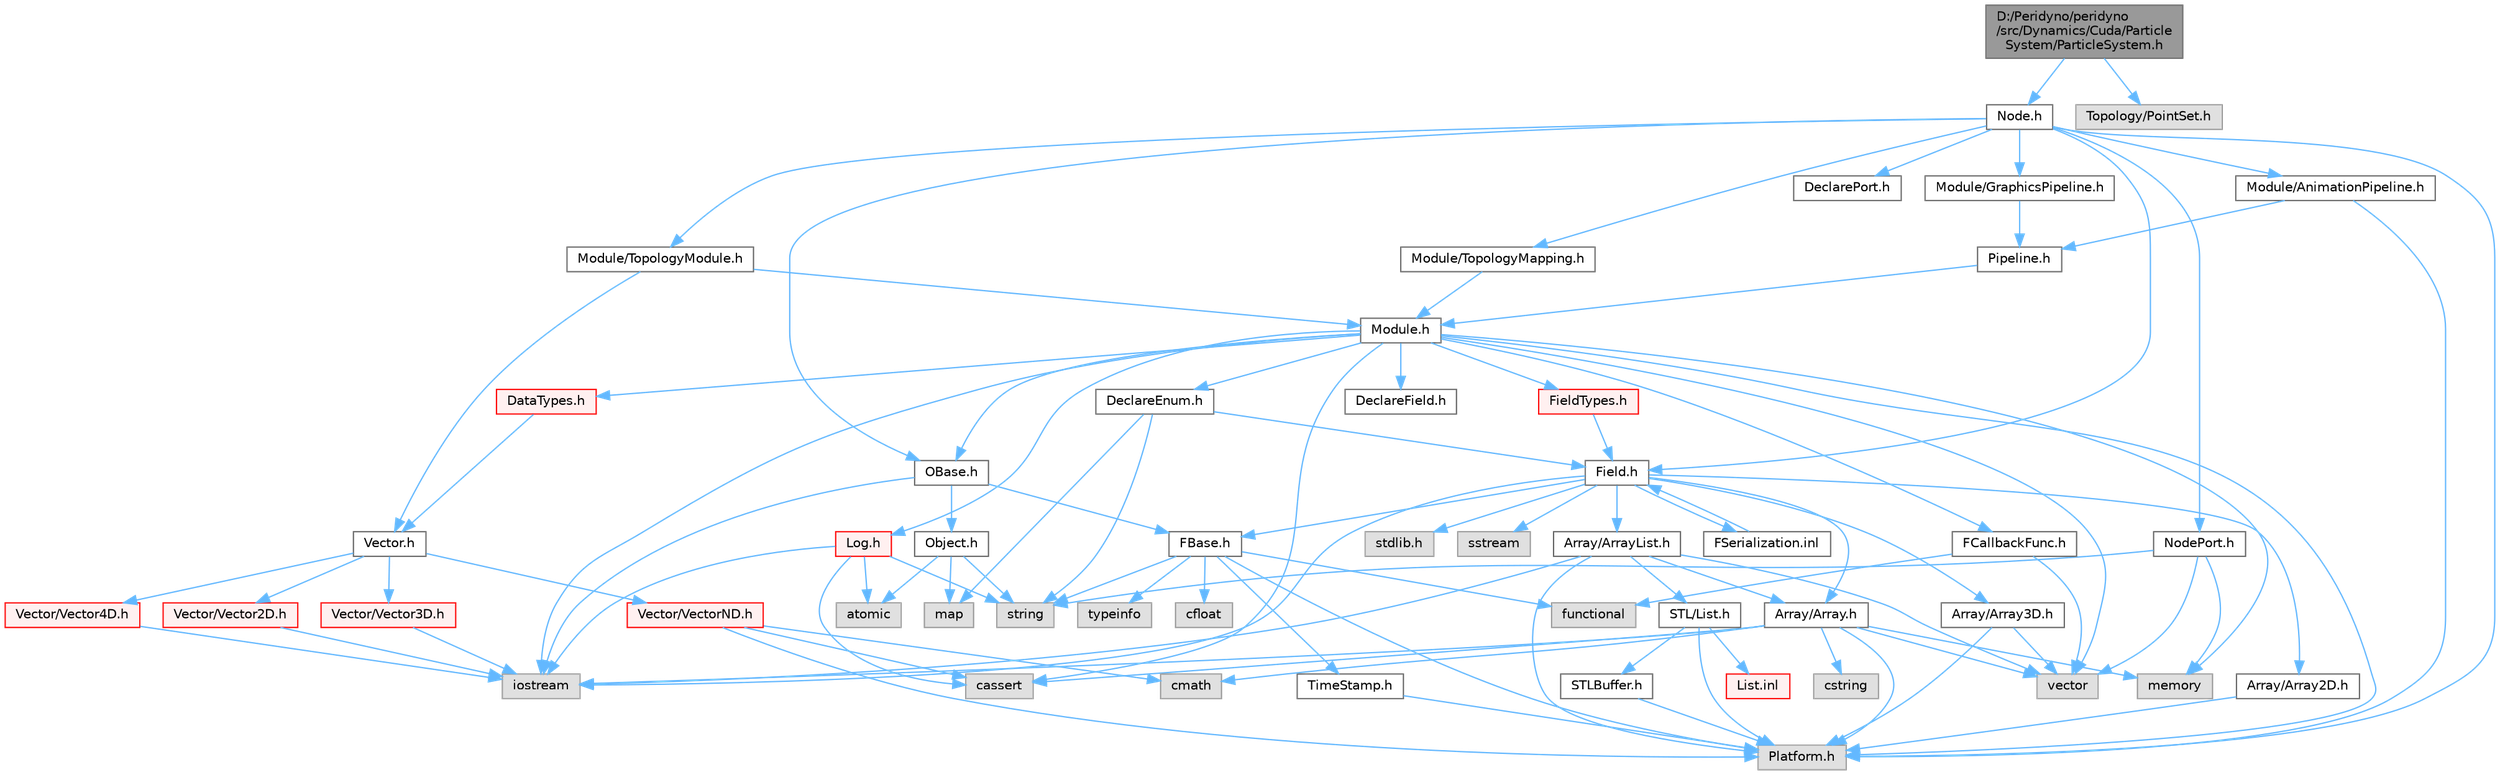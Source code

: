 digraph "D:/Peridyno/peridyno/src/Dynamics/Cuda/ParticleSystem/ParticleSystem.h"
{
 // LATEX_PDF_SIZE
  bgcolor="transparent";
  edge [fontname=Helvetica,fontsize=10,labelfontname=Helvetica,labelfontsize=10];
  node [fontname=Helvetica,fontsize=10,shape=box,height=0.2,width=0.4];
  Node1 [id="Node000001",label="D:/Peridyno/peridyno\l/src/Dynamics/Cuda/Particle\lSystem/ParticleSystem.h",height=0.2,width=0.4,color="gray40", fillcolor="grey60", style="filled", fontcolor="black",tooltip=" "];
  Node1 -> Node2 [id="edge1_Node000001_Node000002",color="steelblue1",style="solid",tooltip=" "];
  Node2 [id="Node000002",label="Node.h",height=0.2,width=0.4,color="grey40", fillcolor="white", style="filled",URL="$_node_8h.html",tooltip=" "];
  Node2 -> Node3 [id="edge2_Node000002_Node000003",color="steelblue1",style="solid",tooltip=" "];
  Node3 [id="Node000003",label="OBase.h",height=0.2,width=0.4,color="grey40", fillcolor="white", style="filled",URL="$_o_base_8h.html",tooltip=" "];
  Node3 -> Node4 [id="edge3_Node000003_Node000004",color="steelblue1",style="solid",tooltip=" "];
  Node4 [id="Node000004",label="iostream",height=0.2,width=0.4,color="grey60", fillcolor="#E0E0E0", style="filled",tooltip=" "];
  Node3 -> Node5 [id="edge4_Node000003_Node000005",color="steelblue1",style="solid",tooltip=" "];
  Node5 [id="Node000005",label="FBase.h",height=0.2,width=0.4,color="grey40", fillcolor="white", style="filled",URL="$_f_base_8h.html",tooltip=" "];
  Node5 -> Node6 [id="edge5_Node000005_Node000006",color="steelblue1",style="solid",tooltip=" "];
  Node6 [id="Node000006",label="Platform.h",height=0.2,width=0.4,color="grey60", fillcolor="#E0E0E0", style="filled",tooltip=" "];
  Node5 -> Node7 [id="edge6_Node000005_Node000007",color="steelblue1",style="solid",tooltip=" "];
  Node7 [id="Node000007",label="TimeStamp.h",height=0.2,width=0.4,color="grey40", fillcolor="white", style="filled",URL="$_time_stamp_8h.html",tooltip=" "];
  Node7 -> Node6 [id="edge7_Node000007_Node000006",color="steelblue1",style="solid",tooltip=" "];
  Node5 -> Node8 [id="edge8_Node000005_Node000008",color="steelblue1",style="solid",tooltip=" "];
  Node8 [id="Node000008",label="typeinfo",height=0.2,width=0.4,color="grey60", fillcolor="#E0E0E0", style="filled",tooltip=" "];
  Node5 -> Node9 [id="edge9_Node000005_Node000009",color="steelblue1",style="solid",tooltip=" "];
  Node9 [id="Node000009",label="string",height=0.2,width=0.4,color="grey60", fillcolor="#E0E0E0", style="filled",tooltip=" "];
  Node5 -> Node10 [id="edge10_Node000005_Node000010",color="steelblue1",style="solid",tooltip=" "];
  Node10 [id="Node000010",label="functional",height=0.2,width=0.4,color="grey60", fillcolor="#E0E0E0", style="filled",tooltip=" "];
  Node5 -> Node11 [id="edge11_Node000005_Node000011",color="steelblue1",style="solid",tooltip=" "];
  Node11 [id="Node000011",label="cfloat",height=0.2,width=0.4,color="grey60", fillcolor="#E0E0E0", style="filled",tooltip=" "];
  Node3 -> Node12 [id="edge12_Node000003_Node000012",color="steelblue1",style="solid",tooltip=" "];
  Node12 [id="Node000012",label="Object.h",height=0.2,width=0.4,color="grey40", fillcolor="white", style="filled",URL="$_object_8h.html",tooltip=" "];
  Node12 -> Node9 [id="edge13_Node000012_Node000009",color="steelblue1",style="solid",tooltip=" "];
  Node12 -> Node13 [id="edge14_Node000012_Node000013",color="steelblue1",style="solid",tooltip=" "];
  Node13 [id="Node000013",label="atomic",height=0.2,width=0.4,color="grey60", fillcolor="#E0E0E0", style="filled",tooltip=" "];
  Node12 -> Node14 [id="edge15_Node000012_Node000014",color="steelblue1",style="solid",tooltip=" "];
  Node14 [id="Node000014",label="map",height=0.2,width=0.4,color="grey60", fillcolor="#E0E0E0", style="filled",tooltip=" "];
  Node2 -> Node15 [id="edge16_Node000002_Node000015",color="steelblue1",style="solid",tooltip=" "];
  Node15 [id="Node000015",label="Field.h",height=0.2,width=0.4,color="grey40", fillcolor="white", style="filled",URL="$_field_8h.html",tooltip=" "];
  Node15 -> Node4 [id="edge17_Node000015_Node000004",color="steelblue1",style="solid",tooltip=" "];
  Node15 -> Node16 [id="edge18_Node000015_Node000016",color="steelblue1",style="solid",tooltip=" "];
  Node16 [id="Node000016",label="stdlib.h",height=0.2,width=0.4,color="grey60", fillcolor="#E0E0E0", style="filled",tooltip=" "];
  Node15 -> Node17 [id="edge19_Node000015_Node000017",color="steelblue1",style="solid",tooltip=" "];
  Node17 [id="Node000017",label="sstream",height=0.2,width=0.4,color="grey60", fillcolor="#E0E0E0", style="filled",tooltip=" "];
  Node15 -> Node5 [id="edge20_Node000015_Node000005",color="steelblue1",style="solid",tooltip=" "];
  Node15 -> Node18 [id="edge21_Node000015_Node000018",color="steelblue1",style="solid",tooltip=" "];
  Node18 [id="Node000018",label="Array/Array.h",height=0.2,width=0.4,color="grey40", fillcolor="white", style="filled",URL="$_array_8h.html",tooltip=" "];
  Node18 -> Node6 [id="edge22_Node000018_Node000006",color="steelblue1",style="solid",tooltip=" "];
  Node18 -> Node19 [id="edge23_Node000018_Node000019",color="steelblue1",style="solid",tooltip=" "];
  Node19 [id="Node000019",label="cassert",height=0.2,width=0.4,color="grey60", fillcolor="#E0E0E0", style="filled",tooltip=" "];
  Node18 -> Node20 [id="edge24_Node000018_Node000020",color="steelblue1",style="solid",tooltip=" "];
  Node20 [id="Node000020",label="vector",height=0.2,width=0.4,color="grey60", fillcolor="#E0E0E0", style="filled",tooltip=" "];
  Node18 -> Node4 [id="edge25_Node000018_Node000004",color="steelblue1",style="solid",tooltip=" "];
  Node18 -> Node21 [id="edge26_Node000018_Node000021",color="steelblue1",style="solid",tooltip=" "];
  Node21 [id="Node000021",label="cstring",height=0.2,width=0.4,color="grey60", fillcolor="#E0E0E0", style="filled",tooltip=" "];
  Node18 -> Node22 [id="edge27_Node000018_Node000022",color="steelblue1",style="solid",tooltip=" "];
  Node22 [id="Node000022",label="memory",height=0.2,width=0.4,color="grey60", fillcolor="#E0E0E0", style="filled",tooltip=" "];
  Node18 -> Node23 [id="edge28_Node000018_Node000023",color="steelblue1",style="solid",tooltip=" "];
  Node23 [id="Node000023",label="cmath",height=0.2,width=0.4,color="grey60", fillcolor="#E0E0E0", style="filled",tooltip=" "];
  Node15 -> Node24 [id="edge29_Node000015_Node000024",color="steelblue1",style="solid",tooltip=" "];
  Node24 [id="Node000024",label="Array/Array2D.h",height=0.2,width=0.4,color="grey40", fillcolor="white", style="filled",URL="$_array2_d_8h.html",tooltip=" "];
  Node24 -> Node6 [id="edge30_Node000024_Node000006",color="steelblue1",style="solid",tooltip=" "];
  Node15 -> Node25 [id="edge31_Node000015_Node000025",color="steelblue1",style="solid",tooltip=" "];
  Node25 [id="Node000025",label="Array/Array3D.h",height=0.2,width=0.4,color="grey40", fillcolor="white", style="filled",URL="$_array3_d_8h.html",tooltip=" "];
  Node25 -> Node6 [id="edge32_Node000025_Node000006",color="steelblue1",style="solid",tooltip=" "];
  Node25 -> Node20 [id="edge33_Node000025_Node000020",color="steelblue1",style="solid",tooltip=" "];
  Node15 -> Node26 [id="edge34_Node000015_Node000026",color="steelblue1",style="solid",tooltip=" "];
  Node26 [id="Node000026",label="Array/ArrayList.h",height=0.2,width=0.4,color="grey40", fillcolor="white", style="filled",URL="$_array_list_8h.html",tooltip=" "];
  Node26 -> Node20 [id="edge35_Node000026_Node000020",color="steelblue1",style="solid",tooltip=" "];
  Node26 -> Node4 [id="edge36_Node000026_Node000004",color="steelblue1",style="solid",tooltip=" "];
  Node26 -> Node6 [id="edge37_Node000026_Node000006",color="steelblue1",style="solid",tooltip=" "];
  Node26 -> Node27 [id="edge38_Node000026_Node000027",color="steelblue1",style="solid",tooltip=" "];
  Node27 [id="Node000027",label="STL/List.h",height=0.2,width=0.4,color="grey40", fillcolor="white", style="filled",URL="$_list_8h.html",tooltip=" "];
  Node27 -> Node6 [id="edge39_Node000027_Node000006",color="steelblue1",style="solid",tooltip=" "];
  Node27 -> Node28 [id="edge40_Node000027_Node000028",color="steelblue1",style="solid",tooltip=" "];
  Node28 [id="Node000028",label="STLBuffer.h",height=0.2,width=0.4,color="grey40", fillcolor="white", style="filled",URL="$_s_t_l_buffer_8h.html",tooltip=" "];
  Node28 -> Node6 [id="edge41_Node000028_Node000006",color="steelblue1",style="solid",tooltip=" "];
  Node27 -> Node29 [id="edge42_Node000027_Node000029",color="steelblue1",style="solid",tooltip=" "];
  Node29 [id="Node000029",label="List.inl",height=0.2,width=0.4,color="red", fillcolor="#FFF0F0", style="filled",URL="$_list_8inl.html",tooltip=" "];
  Node26 -> Node18 [id="edge43_Node000026_Node000018",color="steelblue1",style="solid",tooltip=" "];
  Node15 -> Node67 [id="edge44_Node000015_Node000067",color="steelblue1",style="solid",tooltip=" "];
  Node67 [id="Node000067",label="FSerialization.inl",height=0.2,width=0.4,color="grey40", fillcolor="white", style="filled",URL="$_f_serialization_8inl.html",tooltip=" "];
  Node67 -> Node15 [id="edge45_Node000067_Node000015",color="steelblue1",style="solid",tooltip=" "];
  Node2 -> Node6 [id="edge46_Node000002_Node000006",color="steelblue1",style="solid",tooltip=" "];
  Node2 -> Node68 [id="edge47_Node000002_Node000068",color="steelblue1",style="solid",tooltip=" "];
  Node68 [id="Node000068",label="DeclarePort.h",height=0.2,width=0.4,color="grey40", fillcolor="white", style="filled",URL="$_declare_port_8h.html",tooltip=" "];
  Node2 -> Node69 [id="edge48_Node000002_Node000069",color="steelblue1",style="solid",tooltip=" "];
  Node69 [id="Node000069",label="NodePort.h",height=0.2,width=0.4,color="grey40", fillcolor="white", style="filled",URL="$_node_port_8h.html",tooltip=" "];
  Node69 -> Node9 [id="edge49_Node000069_Node000009",color="steelblue1",style="solid",tooltip=" "];
  Node69 -> Node20 [id="edge50_Node000069_Node000020",color="steelblue1",style="solid",tooltip=" "];
  Node69 -> Node22 [id="edge51_Node000069_Node000022",color="steelblue1",style="solid",tooltip=" "];
  Node2 -> Node70 [id="edge52_Node000002_Node000070",color="steelblue1",style="solid",tooltip=" "];
  Node70 [id="Node000070",label="Module/TopologyModule.h",height=0.2,width=0.4,color="grey40", fillcolor="white", style="filled",URL="$_topology_module_8h.html",tooltip=" "];
  Node70 -> Node31 [id="edge53_Node000070_Node000031",color="steelblue1",style="solid",tooltip=" "];
  Node31 [id="Node000031",label="Vector.h",height=0.2,width=0.4,color="grey40", fillcolor="white", style="filled",URL="$_vector_8h.html",tooltip=" "];
  Node31 -> Node32 [id="edge54_Node000031_Node000032",color="steelblue1",style="solid",tooltip=" "];
  Node32 [id="Node000032",label="Vector/Vector2D.h",height=0.2,width=0.4,color="red", fillcolor="#FFF0F0", style="filled",URL="$_vector2_d_8h.html",tooltip=" "];
  Node32 -> Node4 [id="edge55_Node000032_Node000004",color="steelblue1",style="solid",tooltip=" "];
  Node31 -> Node38 [id="edge56_Node000031_Node000038",color="steelblue1",style="solid",tooltip=" "];
  Node38 [id="Node000038",label="Vector/Vector3D.h",height=0.2,width=0.4,color="red", fillcolor="#FFF0F0", style="filled",URL="$_vector3_d_8h.html",tooltip=" "];
  Node38 -> Node4 [id="edge57_Node000038_Node000004",color="steelblue1",style="solid",tooltip=" "];
  Node31 -> Node41 [id="edge58_Node000031_Node000041",color="steelblue1",style="solid",tooltip=" "];
  Node41 [id="Node000041",label="Vector/Vector4D.h",height=0.2,width=0.4,color="red", fillcolor="#FFF0F0", style="filled",URL="$_vector4_d_8h.html",tooltip=" "];
  Node41 -> Node4 [id="edge59_Node000041_Node000004",color="steelblue1",style="solid",tooltip=" "];
  Node31 -> Node44 [id="edge60_Node000031_Node000044",color="steelblue1",style="solid",tooltip=" "];
  Node44 [id="Node000044",label="Vector/VectorND.h",height=0.2,width=0.4,color="red", fillcolor="#FFF0F0", style="filled",URL="$_vector_n_d_8h.html",tooltip=" "];
  Node44 -> Node23 [id="edge61_Node000044_Node000023",color="steelblue1",style="solid",tooltip=" "];
  Node44 -> Node19 [id="edge62_Node000044_Node000019",color="steelblue1",style="solid",tooltip=" "];
  Node44 -> Node6 [id="edge63_Node000044_Node000006",color="steelblue1",style="solid",tooltip=" "];
  Node70 -> Node71 [id="edge64_Node000070_Node000071",color="steelblue1",style="solid",tooltip=" "];
  Node71 [id="Node000071",label="Module.h",height=0.2,width=0.4,color="grey40", fillcolor="white", style="filled",URL="$_module_8h.html",tooltip=" "];
  Node71 -> Node6 [id="edge65_Node000071_Node000006",color="steelblue1",style="solid",tooltip=" "];
  Node71 -> Node22 [id="edge66_Node000071_Node000022",color="steelblue1",style="solid",tooltip=" "];
  Node71 -> Node20 [id="edge67_Node000071_Node000020",color="steelblue1",style="solid",tooltip=" "];
  Node71 -> Node19 [id="edge68_Node000071_Node000019",color="steelblue1",style="solid",tooltip=" "];
  Node71 -> Node4 [id="edge69_Node000071_Node000004",color="steelblue1",style="solid",tooltip=" "];
  Node71 -> Node3 [id="edge70_Node000071_Node000003",color="steelblue1",style="solid",tooltip=" "];
  Node71 -> Node72 [id="edge71_Node000071_Node000072",color="steelblue1",style="solid",tooltip=" "];
  Node72 [id="Node000072",label="Log.h",height=0.2,width=0.4,color="red", fillcolor="#FFF0F0", style="filled",URL="$_log_8h.html",tooltip=" "];
  Node72 -> Node9 [id="edge72_Node000072_Node000009",color="steelblue1",style="solid",tooltip=" "];
  Node72 -> Node4 [id="edge73_Node000072_Node000004",color="steelblue1",style="solid",tooltip=" "];
  Node72 -> Node19 [id="edge74_Node000072_Node000019",color="steelblue1",style="solid",tooltip=" "];
  Node72 -> Node13 [id="edge75_Node000072_Node000013",color="steelblue1",style="solid",tooltip=" "];
  Node71 -> Node81 [id="edge76_Node000071_Node000081",color="steelblue1",style="solid",tooltip=" "];
  Node81 [id="Node000081",label="DataTypes.h",height=0.2,width=0.4,color="red", fillcolor="#FFF0F0", style="filled",URL="$_data_types_8h.html",tooltip=" "];
  Node81 -> Node31 [id="edge77_Node000081_Node000031",color="steelblue1",style="solid",tooltip=" "];
  Node71 -> Node86 [id="edge78_Node000071_Node000086",color="steelblue1",style="solid",tooltip=" "];
  Node86 [id="Node000086",label="DeclareEnum.h",height=0.2,width=0.4,color="grey40", fillcolor="white", style="filled",URL="$_declare_enum_8h.html",tooltip=" "];
  Node86 -> Node14 [id="edge79_Node000086_Node000014",color="steelblue1",style="solid",tooltip=" "];
  Node86 -> Node9 [id="edge80_Node000086_Node000009",color="steelblue1",style="solid",tooltip=" "];
  Node86 -> Node15 [id="edge81_Node000086_Node000015",color="steelblue1",style="solid",tooltip=" "];
  Node71 -> Node87 [id="edge82_Node000071_Node000087",color="steelblue1",style="solid",tooltip=" "];
  Node87 [id="Node000087",label="DeclareField.h",height=0.2,width=0.4,color="grey40", fillcolor="white", style="filled",URL="$_declare_field_8h.html",tooltip=" "];
  Node71 -> Node88 [id="edge83_Node000071_Node000088",color="steelblue1",style="solid",tooltip=" "];
  Node88 [id="Node000088",label="FCallbackFunc.h",height=0.2,width=0.4,color="grey40", fillcolor="white", style="filled",URL="$_f_callback_func_8h.html",tooltip=" "];
  Node88 -> Node20 [id="edge84_Node000088_Node000020",color="steelblue1",style="solid",tooltip=" "];
  Node88 -> Node10 [id="edge85_Node000088_Node000010",color="steelblue1",style="solid",tooltip=" "];
  Node71 -> Node89 [id="edge86_Node000071_Node000089",color="steelblue1",style="solid",tooltip=" "];
  Node89 [id="Node000089",label="FieldTypes.h",height=0.2,width=0.4,color="red", fillcolor="#FFF0F0", style="filled",URL="$_field_types_8h.html",tooltip=" "];
  Node89 -> Node15 [id="edge87_Node000089_Node000015",color="steelblue1",style="solid",tooltip=" "];
  Node2 -> Node91 [id="edge88_Node000002_Node000091",color="steelblue1",style="solid",tooltip=" "];
  Node91 [id="Node000091",label="Module/TopologyMapping.h",height=0.2,width=0.4,color="grey40", fillcolor="white", style="filled",URL="$_topology_mapping_8h.html",tooltip=" "];
  Node91 -> Node71 [id="edge89_Node000091_Node000071",color="steelblue1",style="solid",tooltip=" "];
  Node2 -> Node92 [id="edge90_Node000002_Node000092",color="steelblue1",style="solid",tooltip=" "];
  Node92 [id="Node000092",label="Module/AnimationPipeline.h",height=0.2,width=0.4,color="grey40", fillcolor="white", style="filled",URL="$_animation_pipeline_8h.html",tooltip=" "];
  Node92 -> Node93 [id="edge91_Node000092_Node000093",color="steelblue1",style="solid",tooltip=" "];
  Node93 [id="Node000093",label="Pipeline.h",height=0.2,width=0.4,color="grey40", fillcolor="white", style="filled",URL="$_pipeline_8h.html",tooltip=" "];
  Node93 -> Node71 [id="edge92_Node000093_Node000071",color="steelblue1",style="solid",tooltip=" "];
  Node92 -> Node6 [id="edge93_Node000092_Node000006",color="steelblue1",style="solid",tooltip=" "];
  Node2 -> Node94 [id="edge94_Node000002_Node000094",color="steelblue1",style="solid",tooltip=" "];
  Node94 [id="Node000094",label="Module/GraphicsPipeline.h",height=0.2,width=0.4,color="grey40", fillcolor="white", style="filled",URL="$_graphics_pipeline_8h.html",tooltip=" "];
  Node94 -> Node93 [id="edge95_Node000094_Node000093",color="steelblue1",style="solid",tooltip=" "];
  Node1 -> Node95 [id="edge96_Node000001_Node000095",color="steelblue1",style="solid",tooltip=" "];
  Node95 [id="Node000095",label="Topology/PointSet.h",height=0.2,width=0.4,color="grey60", fillcolor="#E0E0E0", style="filled",tooltip=" "];
}
